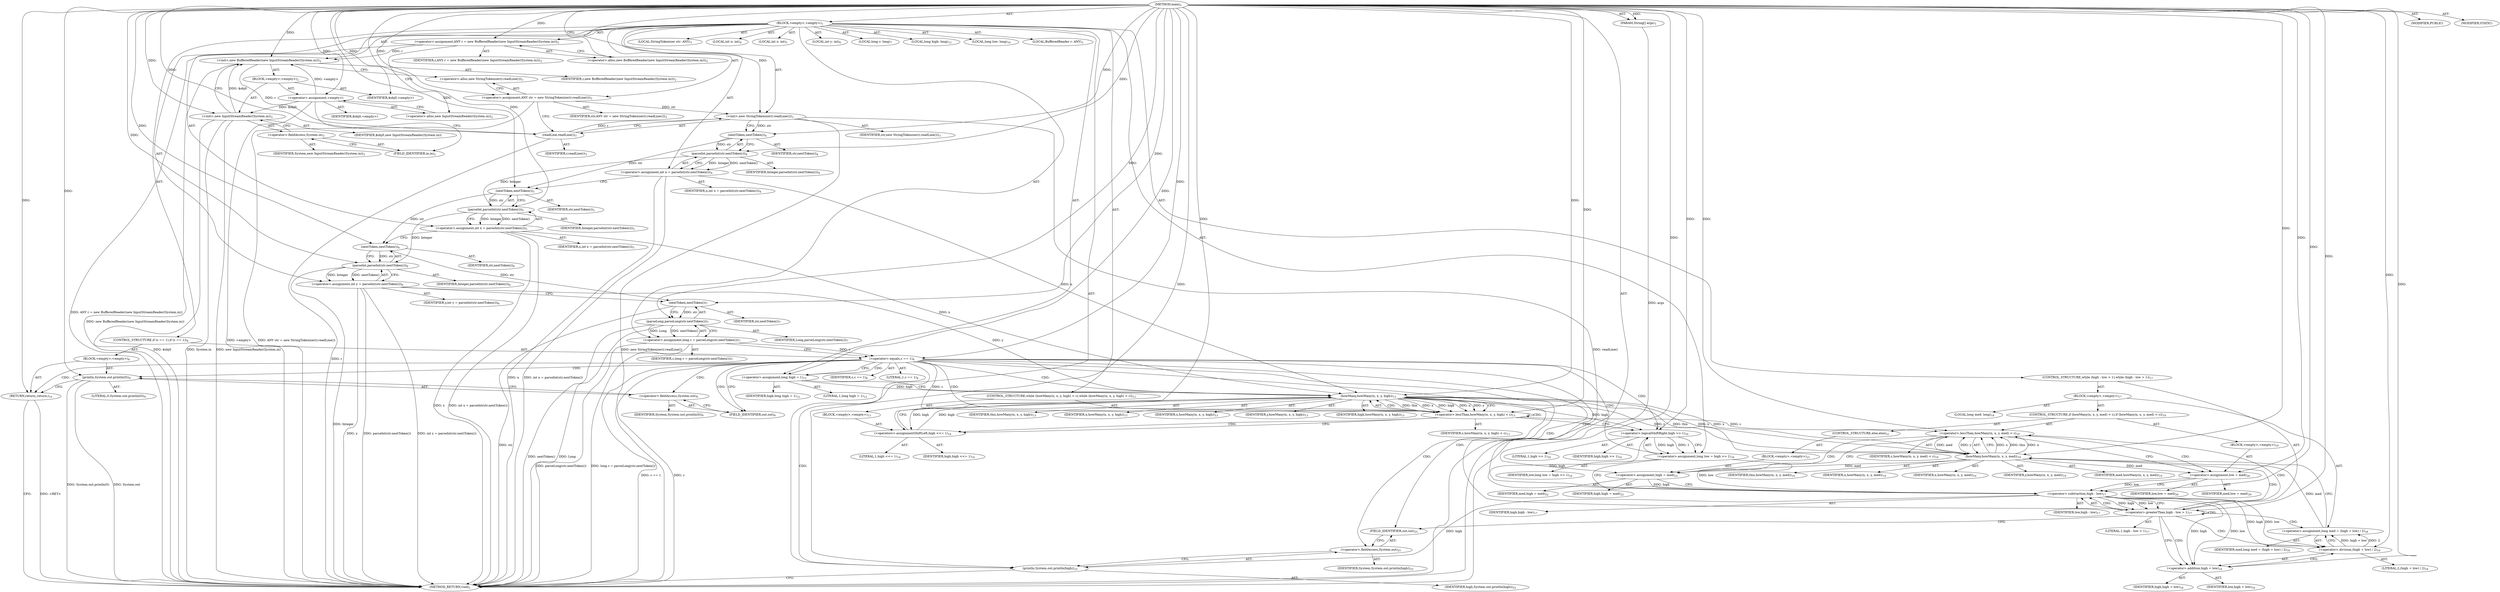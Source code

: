 digraph "main" {  
"21" [label = <(METHOD,main)<SUB>1</SUB>> ]
"22" [label = <(PARAM,String[] args)<SUB>1</SUB>> ]
"23" [label = <(BLOCK,&lt;empty&gt;,&lt;empty&gt;)<SUB>1</SUB>> ]
"4" [label = <(LOCAL,BufferedReader r: ANY)<SUB>2</SUB>> ]
"24" [label = <(&lt;operator&gt;.assignment,ANY r = new BufferedReader(new InputStreamReader(System.in)))<SUB>2</SUB>> ]
"25" [label = <(IDENTIFIER,r,ANY r = new BufferedReader(new InputStreamReader(System.in)))<SUB>2</SUB>> ]
"26" [label = <(&lt;operator&gt;.alloc,new BufferedReader(new InputStreamReader(System.in)))<SUB>2</SUB>> ]
"27" [label = <(&lt;init&gt;,new BufferedReader(new InputStreamReader(System.in)))<SUB>2</SUB>> ]
"3" [label = <(IDENTIFIER,r,new BufferedReader(new InputStreamReader(System.in)))<SUB>2</SUB>> ]
"28" [label = <(BLOCK,&lt;empty&gt;,&lt;empty&gt;)<SUB>2</SUB>> ]
"29" [label = <(&lt;operator&gt;.assignment,&lt;empty&gt;)> ]
"30" [label = <(IDENTIFIER,$obj0,&lt;empty&gt;)> ]
"31" [label = <(&lt;operator&gt;.alloc,new InputStreamReader(System.in))<SUB>2</SUB>> ]
"32" [label = <(&lt;init&gt;,new InputStreamReader(System.in))<SUB>2</SUB>> ]
"33" [label = <(IDENTIFIER,$obj0,new InputStreamReader(System.in))> ]
"34" [label = <(&lt;operator&gt;.fieldAccess,System.in)<SUB>2</SUB>> ]
"35" [label = <(IDENTIFIER,System,new InputStreamReader(System.in))<SUB>2</SUB>> ]
"36" [label = <(FIELD_IDENTIFIER,in,in)<SUB>2</SUB>> ]
"37" [label = <(IDENTIFIER,$obj0,&lt;empty&gt;)> ]
"6" [label = <(LOCAL,StringTokenizer str: ANY)<SUB>3</SUB>> ]
"38" [label = <(&lt;operator&gt;.assignment,ANY str = new StringTokenizer(r.readLine()))<SUB>3</SUB>> ]
"39" [label = <(IDENTIFIER,str,ANY str = new StringTokenizer(r.readLine()))<SUB>3</SUB>> ]
"40" [label = <(&lt;operator&gt;.alloc,new StringTokenizer(r.readLine()))<SUB>3</SUB>> ]
"41" [label = <(&lt;init&gt;,new StringTokenizer(r.readLine()))<SUB>3</SUB>> ]
"5" [label = <(IDENTIFIER,str,new StringTokenizer(r.readLine()))<SUB>3</SUB>> ]
"42" [label = <(readLine,readLine())<SUB>3</SUB>> ]
"43" [label = <(IDENTIFIER,r,readLine())<SUB>3</SUB>> ]
"44" [label = <(LOCAL,int n: int)<SUB>4</SUB>> ]
"45" [label = <(&lt;operator&gt;.assignment,int n = parseInt(str.nextToken()))<SUB>4</SUB>> ]
"46" [label = <(IDENTIFIER,n,int n = parseInt(str.nextToken()))<SUB>4</SUB>> ]
"47" [label = <(parseInt,parseInt(str.nextToken()))<SUB>4</SUB>> ]
"48" [label = <(IDENTIFIER,Integer,parseInt(str.nextToken()))<SUB>4</SUB>> ]
"49" [label = <(nextToken,nextToken())<SUB>4</SUB>> ]
"50" [label = <(IDENTIFIER,str,nextToken())<SUB>4</SUB>> ]
"51" [label = <(LOCAL,int x: int)<SUB>5</SUB>> ]
"52" [label = <(&lt;operator&gt;.assignment,int x = parseInt(str.nextToken()))<SUB>5</SUB>> ]
"53" [label = <(IDENTIFIER,x,int x = parseInt(str.nextToken()))<SUB>5</SUB>> ]
"54" [label = <(parseInt,parseInt(str.nextToken()))<SUB>5</SUB>> ]
"55" [label = <(IDENTIFIER,Integer,parseInt(str.nextToken()))<SUB>5</SUB>> ]
"56" [label = <(nextToken,nextToken())<SUB>5</SUB>> ]
"57" [label = <(IDENTIFIER,str,nextToken())<SUB>5</SUB>> ]
"58" [label = <(LOCAL,int y: int)<SUB>6</SUB>> ]
"59" [label = <(&lt;operator&gt;.assignment,int y = parseInt(str.nextToken()))<SUB>6</SUB>> ]
"60" [label = <(IDENTIFIER,y,int y = parseInt(str.nextToken()))<SUB>6</SUB>> ]
"61" [label = <(parseInt,parseInt(str.nextToken()))<SUB>6</SUB>> ]
"62" [label = <(IDENTIFIER,Integer,parseInt(str.nextToken()))<SUB>6</SUB>> ]
"63" [label = <(nextToken,nextToken())<SUB>6</SUB>> ]
"64" [label = <(IDENTIFIER,str,nextToken())<SUB>6</SUB>> ]
"65" [label = <(LOCAL,long c: long)<SUB>7</SUB>> ]
"66" [label = <(&lt;operator&gt;.assignment,long c = parseLong(str.nextToken()))<SUB>7</SUB>> ]
"67" [label = <(IDENTIFIER,c,long c = parseLong(str.nextToken()))<SUB>7</SUB>> ]
"68" [label = <(parseLong,parseLong(str.nextToken()))<SUB>7</SUB>> ]
"69" [label = <(IDENTIFIER,Long,parseLong(str.nextToken()))<SUB>7</SUB>> ]
"70" [label = <(nextToken,nextToken())<SUB>7</SUB>> ]
"71" [label = <(IDENTIFIER,str,nextToken())<SUB>7</SUB>> ]
"72" [label = <(CONTROL_STRUCTURE,if (c == 1),if (c == 1))<SUB>8</SUB>> ]
"73" [label = <(&lt;operator&gt;.equals,c == 1)<SUB>8</SUB>> ]
"74" [label = <(IDENTIFIER,c,c == 1)<SUB>8</SUB>> ]
"75" [label = <(LITERAL,1,c == 1)<SUB>8</SUB>> ]
"76" [label = <(BLOCK,&lt;empty&gt;,&lt;empty&gt;)<SUB>8</SUB>> ]
"77" [label = <(println,System.out.println(0))<SUB>9</SUB>> ]
"78" [label = <(&lt;operator&gt;.fieldAccess,System.out)<SUB>9</SUB>> ]
"79" [label = <(IDENTIFIER,System,System.out.println(0))<SUB>9</SUB>> ]
"80" [label = <(FIELD_IDENTIFIER,out,out)<SUB>9</SUB>> ]
"81" [label = <(LITERAL,0,System.out.println(0))<SUB>9</SUB>> ]
"82" [label = <(RETURN,return;,return;)<SUB>10</SUB>> ]
"83" [label = <(LOCAL,long high: long)<SUB>12</SUB>> ]
"84" [label = <(&lt;operator&gt;.assignment,long high = 1)<SUB>12</SUB>> ]
"85" [label = <(IDENTIFIER,high,long high = 1)<SUB>12</SUB>> ]
"86" [label = <(LITERAL,1,long high = 1)<SUB>12</SUB>> ]
"87" [label = <(CONTROL_STRUCTURE,while (howMany(n, x, y, high) &lt; c),while (howMany(n, x, y, high) &lt; c))<SUB>13</SUB>> ]
"88" [label = <(&lt;operator&gt;.lessThan,howMany(n, x, y, high) &lt; c)<SUB>13</SUB>> ]
"89" [label = <(howMany,howMany(n, x, y, high))<SUB>13</SUB>> ]
"90" [label = <(IDENTIFIER,this,howMany(n, x, y, high))<SUB>13</SUB>> ]
"91" [label = <(IDENTIFIER,n,howMany(n, x, y, high))<SUB>13</SUB>> ]
"92" [label = <(IDENTIFIER,x,howMany(n, x, y, high))<SUB>13</SUB>> ]
"93" [label = <(IDENTIFIER,y,howMany(n, x, y, high))<SUB>13</SUB>> ]
"94" [label = <(IDENTIFIER,high,howMany(n, x, y, high))<SUB>13</SUB>> ]
"95" [label = <(IDENTIFIER,c,howMany(n, x, y, high) &lt; c)<SUB>13</SUB>> ]
"96" [label = <(BLOCK,&lt;empty&gt;,&lt;empty&gt;)<SUB>13</SUB>> ]
"97" [label = <(&lt;operators&gt;.assignmentShiftLeft,high &lt;&lt;= 1)<SUB>14</SUB>> ]
"98" [label = <(IDENTIFIER,high,high &lt;&lt;= 1)<SUB>14</SUB>> ]
"99" [label = <(LITERAL,1,high &lt;&lt;= 1)<SUB>14</SUB>> ]
"100" [label = <(LOCAL,long low: long)<SUB>16</SUB>> ]
"101" [label = <(&lt;operator&gt;.assignment,long low = high &gt;&gt; 1)<SUB>16</SUB>> ]
"102" [label = <(IDENTIFIER,low,long low = high &gt;&gt; 1)<SUB>16</SUB>> ]
"103" [label = <(&lt;operator&gt;.logicalShiftRight,high &gt;&gt; 1)<SUB>16</SUB>> ]
"104" [label = <(IDENTIFIER,high,high &gt;&gt; 1)<SUB>16</SUB>> ]
"105" [label = <(LITERAL,1,high &gt;&gt; 1)<SUB>16</SUB>> ]
"106" [label = <(CONTROL_STRUCTURE,while (high - low &gt; 1),while (high - low &gt; 1))<SUB>17</SUB>> ]
"107" [label = <(&lt;operator&gt;.greaterThan,high - low &gt; 1)<SUB>17</SUB>> ]
"108" [label = <(&lt;operator&gt;.subtraction,high - low)<SUB>17</SUB>> ]
"109" [label = <(IDENTIFIER,high,high - low)<SUB>17</SUB>> ]
"110" [label = <(IDENTIFIER,low,high - low)<SUB>17</SUB>> ]
"111" [label = <(LITERAL,1,high - low &gt; 1)<SUB>17</SUB>> ]
"112" [label = <(BLOCK,&lt;empty&gt;,&lt;empty&gt;)<SUB>17</SUB>> ]
"113" [label = <(LOCAL,long med: long)<SUB>18</SUB>> ]
"114" [label = <(&lt;operator&gt;.assignment,long med = (high + low) / 2)<SUB>18</SUB>> ]
"115" [label = <(IDENTIFIER,med,long med = (high + low) / 2)<SUB>18</SUB>> ]
"116" [label = <(&lt;operator&gt;.division,(high + low) / 2)<SUB>18</SUB>> ]
"117" [label = <(&lt;operator&gt;.addition,high + low)<SUB>18</SUB>> ]
"118" [label = <(IDENTIFIER,high,high + low)<SUB>18</SUB>> ]
"119" [label = <(IDENTIFIER,low,high + low)<SUB>18</SUB>> ]
"120" [label = <(LITERAL,2,(high + low) / 2)<SUB>18</SUB>> ]
"121" [label = <(CONTROL_STRUCTURE,if (howMany(n, x, y, med) &lt; c),if (howMany(n, x, y, med) &lt; c))<SUB>19</SUB>> ]
"122" [label = <(&lt;operator&gt;.lessThan,howMany(n, x, y, med) &lt; c)<SUB>19</SUB>> ]
"123" [label = <(howMany,howMany(n, x, y, med))<SUB>19</SUB>> ]
"124" [label = <(IDENTIFIER,this,howMany(n, x, y, med))<SUB>19</SUB>> ]
"125" [label = <(IDENTIFIER,n,howMany(n, x, y, med))<SUB>19</SUB>> ]
"126" [label = <(IDENTIFIER,x,howMany(n, x, y, med))<SUB>19</SUB>> ]
"127" [label = <(IDENTIFIER,y,howMany(n, x, y, med))<SUB>19</SUB>> ]
"128" [label = <(IDENTIFIER,med,howMany(n, x, y, med))<SUB>19</SUB>> ]
"129" [label = <(IDENTIFIER,c,howMany(n, x, y, med) &lt; c)<SUB>19</SUB>> ]
"130" [label = <(BLOCK,&lt;empty&gt;,&lt;empty&gt;)<SUB>19</SUB>> ]
"131" [label = <(&lt;operator&gt;.assignment,low = med)<SUB>20</SUB>> ]
"132" [label = <(IDENTIFIER,low,low = med)<SUB>20</SUB>> ]
"133" [label = <(IDENTIFIER,med,low = med)<SUB>20</SUB>> ]
"134" [label = <(CONTROL_STRUCTURE,else,else)<SUB>21</SUB>> ]
"135" [label = <(BLOCK,&lt;empty&gt;,&lt;empty&gt;)<SUB>21</SUB>> ]
"136" [label = <(&lt;operator&gt;.assignment,high = med)<SUB>22</SUB>> ]
"137" [label = <(IDENTIFIER,high,high = med)<SUB>22</SUB>> ]
"138" [label = <(IDENTIFIER,med,high = med)<SUB>22</SUB>> ]
"139" [label = <(println,System.out.println(high))<SUB>25</SUB>> ]
"140" [label = <(&lt;operator&gt;.fieldAccess,System.out)<SUB>25</SUB>> ]
"141" [label = <(IDENTIFIER,System,System.out.println(high))<SUB>25</SUB>> ]
"142" [label = <(FIELD_IDENTIFIER,out,out)<SUB>25</SUB>> ]
"143" [label = <(IDENTIFIER,high,System.out.println(high))<SUB>25</SUB>> ]
"144" [label = <(MODIFIER,PUBLIC)> ]
"145" [label = <(MODIFIER,STATIC)> ]
"146" [label = <(METHOD_RETURN,void)<SUB>1</SUB>> ]
  "21" -> "22"  [ label = "AST: "] 
  "21" -> "23"  [ label = "AST: "] 
  "21" -> "144"  [ label = "AST: "] 
  "21" -> "145"  [ label = "AST: "] 
  "21" -> "146"  [ label = "AST: "] 
  "23" -> "4"  [ label = "AST: "] 
  "23" -> "24"  [ label = "AST: "] 
  "23" -> "27"  [ label = "AST: "] 
  "23" -> "6"  [ label = "AST: "] 
  "23" -> "38"  [ label = "AST: "] 
  "23" -> "41"  [ label = "AST: "] 
  "23" -> "44"  [ label = "AST: "] 
  "23" -> "45"  [ label = "AST: "] 
  "23" -> "51"  [ label = "AST: "] 
  "23" -> "52"  [ label = "AST: "] 
  "23" -> "58"  [ label = "AST: "] 
  "23" -> "59"  [ label = "AST: "] 
  "23" -> "65"  [ label = "AST: "] 
  "23" -> "66"  [ label = "AST: "] 
  "23" -> "72"  [ label = "AST: "] 
  "23" -> "83"  [ label = "AST: "] 
  "23" -> "84"  [ label = "AST: "] 
  "23" -> "87"  [ label = "AST: "] 
  "23" -> "100"  [ label = "AST: "] 
  "23" -> "101"  [ label = "AST: "] 
  "23" -> "106"  [ label = "AST: "] 
  "23" -> "139"  [ label = "AST: "] 
  "24" -> "25"  [ label = "AST: "] 
  "24" -> "26"  [ label = "AST: "] 
  "27" -> "3"  [ label = "AST: "] 
  "27" -> "28"  [ label = "AST: "] 
  "28" -> "29"  [ label = "AST: "] 
  "28" -> "32"  [ label = "AST: "] 
  "28" -> "37"  [ label = "AST: "] 
  "29" -> "30"  [ label = "AST: "] 
  "29" -> "31"  [ label = "AST: "] 
  "32" -> "33"  [ label = "AST: "] 
  "32" -> "34"  [ label = "AST: "] 
  "34" -> "35"  [ label = "AST: "] 
  "34" -> "36"  [ label = "AST: "] 
  "38" -> "39"  [ label = "AST: "] 
  "38" -> "40"  [ label = "AST: "] 
  "41" -> "5"  [ label = "AST: "] 
  "41" -> "42"  [ label = "AST: "] 
  "42" -> "43"  [ label = "AST: "] 
  "45" -> "46"  [ label = "AST: "] 
  "45" -> "47"  [ label = "AST: "] 
  "47" -> "48"  [ label = "AST: "] 
  "47" -> "49"  [ label = "AST: "] 
  "49" -> "50"  [ label = "AST: "] 
  "52" -> "53"  [ label = "AST: "] 
  "52" -> "54"  [ label = "AST: "] 
  "54" -> "55"  [ label = "AST: "] 
  "54" -> "56"  [ label = "AST: "] 
  "56" -> "57"  [ label = "AST: "] 
  "59" -> "60"  [ label = "AST: "] 
  "59" -> "61"  [ label = "AST: "] 
  "61" -> "62"  [ label = "AST: "] 
  "61" -> "63"  [ label = "AST: "] 
  "63" -> "64"  [ label = "AST: "] 
  "66" -> "67"  [ label = "AST: "] 
  "66" -> "68"  [ label = "AST: "] 
  "68" -> "69"  [ label = "AST: "] 
  "68" -> "70"  [ label = "AST: "] 
  "70" -> "71"  [ label = "AST: "] 
  "72" -> "73"  [ label = "AST: "] 
  "72" -> "76"  [ label = "AST: "] 
  "73" -> "74"  [ label = "AST: "] 
  "73" -> "75"  [ label = "AST: "] 
  "76" -> "77"  [ label = "AST: "] 
  "76" -> "82"  [ label = "AST: "] 
  "77" -> "78"  [ label = "AST: "] 
  "77" -> "81"  [ label = "AST: "] 
  "78" -> "79"  [ label = "AST: "] 
  "78" -> "80"  [ label = "AST: "] 
  "84" -> "85"  [ label = "AST: "] 
  "84" -> "86"  [ label = "AST: "] 
  "87" -> "88"  [ label = "AST: "] 
  "87" -> "96"  [ label = "AST: "] 
  "88" -> "89"  [ label = "AST: "] 
  "88" -> "95"  [ label = "AST: "] 
  "89" -> "90"  [ label = "AST: "] 
  "89" -> "91"  [ label = "AST: "] 
  "89" -> "92"  [ label = "AST: "] 
  "89" -> "93"  [ label = "AST: "] 
  "89" -> "94"  [ label = "AST: "] 
  "96" -> "97"  [ label = "AST: "] 
  "97" -> "98"  [ label = "AST: "] 
  "97" -> "99"  [ label = "AST: "] 
  "101" -> "102"  [ label = "AST: "] 
  "101" -> "103"  [ label = "AST: "] 
  "103" -> "104"  [ label = "AST: "] 
  "103" -> "105"  [ label = "AST: "] 
  "106" -> "107"  [ label = "AST: "] 
  "106" -> "112"  [ label = "AST: "] 
  "107" -> "108"  [ label = "AST: "] 
  "107" -> "111"  [ label = "AST: "] 
  "108" -> "109"  [ label = "AST: "] 
  "108" -> "110"  [ label = "AST: "] 
  "112" -> "113"  [ label = "AST: "] 
  "112" -> "114"  [ label = "AST: "] 
  "112" -> "121"  [ label = "AST: "] 
  "114" -> "115"  [ label = "AST: "] 
  "114" -> "116"  [ label = "AST: "] 
  "116" -> "117"  [ label = "AST: "] 
  "116" -> "120"  [ label = "AST: "] 
  "117" -> "118"  [ label = "AST: "] 
  "117" -> "119"  [ label = "AST: "] 
  "121" -> "122"  [ label = "AST: "] 
  "121" -> "130"  [ label = "AST: "] 
  "121" -> "134"  [ label = "AST: "] 
  "122" -> "123"  [ label = "AST: "] 
  "122" -> "129"  [ label = "AST: "] 
  "123" -> "124"  [ label = "AST: "] 
  "123" -> "125"  [ label = "AST: "] 
  "123" -> "126"  [ label = "AST: "] 
  "123" -> "127"  [ label = "AST: "] 
  "123" -> "128"  [ label = "AST: "] 
  "130" -> "131"  [ label = "AST: "] 
  "131" -> "132"  [ label = "AST: "] 
  "131" -> "133"  [ label = "AST: "] 
  "134" -> "135"  [ label = "AST: "] 
  "135" -> "136"  [ label = "AST: "] 
  "136" -> "137"  [ label = "AST: "] 
  "136" -> "138"  [ label = "AST: "] 
  "139" -> "140"  [ label = "AST: "] 
  "139" -> "143"  [ label = "AST: "] 
  "140" -> "141"  [ label = "AST: "] 
  "140" -> "142"  [ label = "AST: "] 
  "24" -> "31"  [ label = "CFG: "] 
  "27" -> "40"  [ label = "CFG: "] 
  "38" -> "42"  [ label = "CFG: "] 
  "41" -> "49"  [ label = "CFG: "] 
  "45" -> "56"  [ label = "CFG: "] 
  "52" -> "63"  [ label = "CFG: "] 
  "59" -> "70"  [ label = "CFG: "] 
  "66" -> "73"  [ label = "CFG: "] 
  "84" -> "89"  [ label = "CFG: "] 
  "101" -> "108"  [ label = "CFG: "] 
  "139" -> "146"  [ label = "CFG: "] 
  "26" -> "24"  [ label = "CFG: "] 
  "40" -> "38"  [ label = "CFG: "] 
  "42" -> "41"  [ label = "CFG: "] 
  "47" -> "45"  [ label = "CFG: "] 
  "54" -> "52"  [ label = "CFG: "] 
  "61" -> "59"  [ label = "CFG: "] 
  "68" -> "66"  [ label = "CFG: "] 
  "73" -> "80"  [ label = "CFG: "] 
  "73" -> "84"  [ label = "CFG: "] 
  "88" -> "97"  [ label = "CFG: "] 
  "88" -> "103"  [ label = "CFG: "] 
  "103" -> "101"  [ label = "CFG: "] 
  "107" -> "117"  [ label = "CFG: "] 
  "107" -> "142"  [ label = "CFG: "] 
  "140" -> "139"  [ label = "CFG: "] 
  "29" -> "36"  [ label = "CFG: "] 
  "32" -> "27"  [ label = "CFG: "] 
  "49" -> "47"  [ label = "CFG: "] 
  "56" -> "54"  [ label = "CFG: "] 
  "63" -> "61"  [ label = "CFG: "] 
  "70" -> "68"  [ label = "CFG: "] 
  "77" -> "82"  [ label = "CFG: "] 
  "82" -> "146"  [ label = "CFG: "] 
  "89" -> "88"  [ label = "CFG: "] 
  "97" -> "89"  [ label = "CFG: "] 
  "108" -> "107"  [ label = "CFG: "] 
  "114" -> "123"  [ label = "CFG: "] 
  "142" -> "140"  [ label = "CFG: "] 
  "31" -> "29"  [ label = "CFG: "] 
  "34" -> "32"  [ label = "CFG: "] 
  "78" -> "77"  [ label = "CFG: "] 
  "116" -> "114"  [ label = "CFG: "] 
  "122" -> "131"  [ label = "CFG: "] 
  "122" -> "136"  [ label = "CFG: "] 
  "36" -> "34"  [ label = "CFG: "] 
  "80" -> "78"  [ label = "CFG: "] 
  "117" -> "116"  [ label = "CFG: "] 
  "123" -> "122"  [ label = "CFG: "] 
  "131" -> "108"  [ label = "CFG: "] 
  "136" -> "108"  [ label = "CFG: "] 
  "21" -> "26"  [ label = "CFG: "] 
  "82" -> "146"  [ label = "DDG: &lt;RET&gt;"] 
  "22" -> "146"  [ label = "DDG: args"] 
  "24" -> "146"  [ label = "DDG: ANY r = new BufferedReader(new InputStreamReader(System.in))"] 
  "29" -> "146"  [ label = "DDG: &lt;empty&gt;"] 
  "32" -> "146"  [ label = "DDG: $obj0"] 
  "32" -> "146"  [ label = "DDG: System.in"] 
  "32" -> "146"  [ label = "DDG: new InputStreamReader(System.in)"] 
  "27" -> "146"  [ label = "DDG: new BufferedReader(new InputStreamReader(System.in))"] 
  "38" -> "146"  [ label = "DDG: ANY str = new StringTokenizer(r.readLine())"] 
  "42" -> "146"  [ label = "DDG: r"] 
  "41" -> "146"  [ label = "DDG: readLine()"] 
  "41" -> "146"  [ label = "DDG: new StringTokenizer(r.readLine())"] 
  "45" -> "146"  [ label = "DDG: n"] 
  "45" -> "146"  [ label = "DDG: int n = parseInt(str.nextToken())"] 
  "52" -> "146"  [ label = "DDG: x"] 
  "52" -> "146"  [ label = "DDG: int x = parseInt(str.nextToken())"] 
  "59" -> "146"  [ label = "DDG: y"] 
  "61" -> "146"  [ label = "DDG: Integer"] 
  "59" -> "146"  [ label = "DDG: parseInt(str.nextToken())"] 
  "59" -> "146"  [ label = "DDG: int y = parseInt(str.nextToken())"] 
  "70" -> "146"  [ label = "DDG: str"] 
  "68" -> "146"  [ label = "DDG: nextToken()"] 
  "66" -> "146"  [ label = "DDG: parseLong(str.nextToken())"] 
  "66" -> "146"  [ label = "DDG: long c = parseLong(str.nextToken())"] 
  "73" -> "146"  [ label = "DDG: c"] 
  "73" -> "146"  [ label = "DDG: c == 1"] 
  "77" -> "146"  [ label = "DDG: System.out"] 
  "77" -> "146"  [ label = "DDG: System.out.println(0)"] 
  "68" -> "146"  [ label = "DDG: Long"] 
  "21" -> "22"  [ label = "DDG: "] 
  "21" -> "24"  [ label = "DDG: "] 
  "21" -> "38"  [ label = "DDG: "] 
  "47" -> "45"  [ label = "DDG: Integer"] 
  "47" -> "45"  [ label = "DDG: nextToken()"] 
  "54" -> "52"  [ label = "DDG: Integer"] 
  "54" -> "52"  [ label = "DDG: nextToken()"] 
  "61" -> "59"  [ label = "DDG: Integer"] 
  "61" -> "59"  [ label = "DDG: nextToken()"] 
  "68" -> "66"  [ label = "DDG: Long"] 
  "68" -> "66"  [ label = "DDG: nextToken()"] 
  "21" -> "84"  [ label = "DDG: "] 
  "103" -> "101"  [ label = "DDG: high"] 
  "103" -> "101"  [ label = "DDG: 1"] 
  "24" -> "27"  [ label = "DDG: r"] 
  "21" -> "27"  [ label = "DDG: "] 
  "29" -> "27"  [ label = "DDG: &lt;empty&gt;"] 
  "32" -> "27"  [ label = "DDG: $obj0"] 
  "38" -> "41"  [ label = "DDG: str"] 
  "21" -> "41"  [ label = "DDG: "] 
  "42" -> "41"  [ label = "DDG: r"] 
  "108" -> "139"  [ label = "DDG: high"] 
  "21" -> "139"  [ label = "DDG: "] 
  "21" -> "29"  [ label = "DDG: "] 
  "21" -> "37"  [ label = "DDG: "] 
  "27" -> "42"  [ label = "DDG: r"] 
  "21" -> "42"  [ label = "DDG: "] 
  "21" -> "47"  [ label = "DDG: "] 
  "49" -> "47"  [ label = "DDG: str"] 
  "47" -> "54"  [ label = "DDG: Integer"] 
  "21" -> "54"  [ label = "DDG: "] 
  "56" -> "54"  [ label = "DDG: str"] 
  "54" -> "61"  [ label = "DDG: Integer"] 
  "21" -> "61"  [ label = "DDG: "] 
  "63" -> "61"  [ label = "DDG: str"] 
  "21" -> "68"  [ label = "DDG: "] 
  "70" -> "68"  [ label = "DDG: str"] 
  "66" -> "73"  [ label = "DDG: c"] 
  "21" -> "73"  [ label = "DDG: "] 
  "21" -> "82"  [ label = "DDG: "] 
  "89" -> "88"  [ label = "DDG: this"] 
  "89" -> "88"  [ label = "DDG: x"] 
  "89" -> "88"  [ label = "DDG: high"] 
  "89" -> "88"  [ label = "DDG: n"] 
  "89" -> "88"  [ label = "DDG: y"] 
  "73" -> "88"  [ label = "DDG: c"] 
  "21" -> "88"  [ label = "DDG: "] 
  "21" -> "97"  [ label = "DDG: "] 
  "89" -> "103"  [ label = "DDG: high"] 
  "21" -> "103"  [ label = "DDG: "] 
  "108" -> "107"  [ label = "DDG: high"] 
  "108" -> "107"  [ label = "DDG: low"] 
  "21" -> "107"  [ label = "DDG: "] 
  "116" -> "114"  [ label = "DDG: high + low"] 
  "116" -> "114"  [ label = "DDG: 2"] 
  "29" -> "32"  [ label = "DDG: $obj0"] 
  "21" -> "32"  [ label = "DDG: "] 
  "41" -> "49"  [ label = "DDG: str"] 
  "21" -> "49"  [ label = "DDG: "] 
  "49" -> "56"  [ label = "DDG: str"] 
  "21" -> "56"  [ label = "DDG: "] 
  "56" -> "63"  [ label = "DDG: str"] 
  "21" -> "63"  [ label = "DDG: "] 
  "63" -> "70"  [ label = "DDG: str"] 
  "21" -> "70"  [ label = "DDG: "] 
  "21" -> "77"  [ label = "DDG: "] 
  "21" -> "89"  [ label = "DDG: "] 
  "45" -> "89"  [ label = "DDG: n"] 
  "52" -> "89"  [ label = "DDG: x"] 
  "59" -> "89"  [ label = "DDG: y"] 
  "84" -> "89"  [ label = "DDG: high"] 
  "97" -> "89"  [ label = "DDG: high"] 
  "89" -> "97"  [ label = "DDG: high"] 
  "103" -> "108"  [ label = "DDG: high"] 
  "136" -> "108"  [ label = "DDG: high"] 
  "21" -> "108"  [ label = "DDG: "] 
  "101" -> "108"  [ label = "DDG: low"] 
  "131" -> "108"  [ label = "DDG: low"] 
  "108" -> "116"  [ label = "DDG: high"] 
  "21" -> "116"  [ label = "DDG: "] 
  "108" -> "116"  [ label = "DDG: low"] 
  "123" -> "122"  [ label = "DDG: x"] 
  "123" -> "122"  [ label = "DDG: this"] 
  "123" -> "122"  [ label = "DDG: n"] 
  "123" -> "122"  [ label = "DDG: med"] 
  "123" -> "122"  [ label = "DDG: y"] 
  "88" -> "122"  [ label = "DDG: c"] 
  "21" -> "122"  [ label = "DDG: "] 
  "123" -> "131"  [ label = "DDG: med"] 
  "21" -> "131"  [ label = "DDG: "] 
  "108" -> "117"  [ label = "DDG: high"] 
  "21" -> "117"  [ label = "DDG: "] 
  "108" -> "117"  [ label = "DDG: low"] 
  "89" -> "123"  [ label = "DDG: this"] 
  "21" -> "123"  [ label = "DDG: "] 
  "89" -> "123"  [ label = "DDG: n"] 
  "89" -> "123"  [ label = "DDG: x"] 
  "89" -> "123"  [ label = "DDG: y"] 
  "114" -> "123"  [ label = "DDG: med"] 
  "123" -> "136"  [ label = "DDG: med"] 
  "21" -> "136"  [ label = "DDG: "] 
  "73" -> "107"  [ label = "CDG: "] 
  "73" -> "77"  [ label = "CDG: "] 
  "73" -> "89"  [ label = "CDG: "] 
  "73" -> "84"  [ label = "CDG: "] 
  "73" -> "103"  [ label = "CDG: "] 
  "73" -> "142"  [ label = "CDG: "] 
  "73" -> "82"  [ label = "CDG: "] 
  "73" -> "140"  [ label = "CDG: "] 
  "73" -> "101"  [ label = "CDG: "] 
  "73" -> "80"  [ label = "CDG: "] 
  "73" -> "88"  [ label = "CDG: "] 
  "73" -> "139"  [ label = "CDG: "] 
  "73" -> "108"  [ label = "CDG: "] 
  "73" -> "78"  [ label = "CDG: "] 
  "88" -> "89"  [ label = "CDG: "] 
  "88" -> "97"  [ label = "CDG: "] 
  "88" -> "88"  [ label = "CDG: "] 
  "107" -> "107"  [ label = "CDG: "] 
  "107" -> "116"  [ label = "CDG: "] 
  "107" -> "122"  [ label = "CDG: "] 
  "107" -> "114"  [ label = "CDG: "] 
  "107" -> "123"  [ label = "CDG: "] 
  "107" -> "117"  [ label = "CDG: "] 
  "107" -> "108"  [ label = "CDG: "] 
  "122" -> "136"  [ label = "CDG: "] 
  "122" -> "131"  [ label = "CDG: "] 
}
